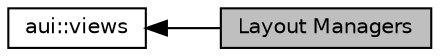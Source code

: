 digraph "Layout Managers"
{
  edge [fontname="Helvetica",fontsize="10",labelfontname="Helvetica",labelfontsize="10"];
  node [fontname="Helvetica",fontsize="10",shape=box];
  rankdir=LR;
  Node2 [label="aui::views",height=0.2,width=0.4,color="black", fillcolor="white", style="filled",URL="$group__views.html",tooltip="Graphical User Interface library."];
  Node1 [label="Layout Managers",height=0.2,width=0.4,color="black", fillcolor="grey75", style="filled", fontcolor="black",tooltip="Layout manager is an object that manages placement and size of views inside containers."];
  Node2->Node1 [shape=plaintext, dir="back", style="solid"];
}
